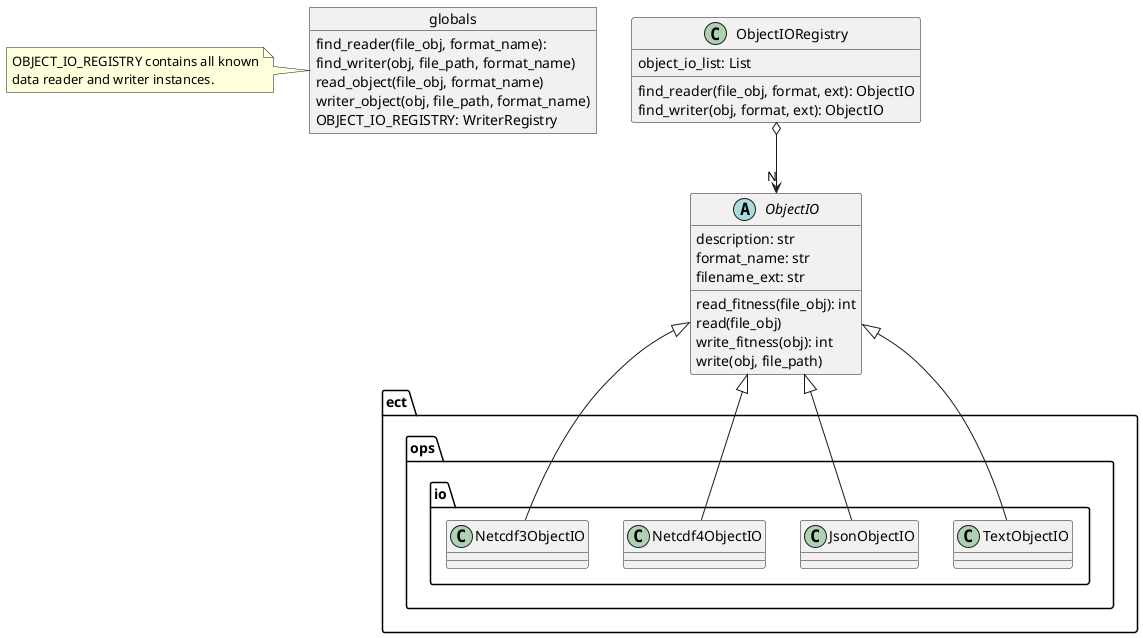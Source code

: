 @startuml

class ObjectIORegistry {
    object_io_list: List
    find_reader(file_obj, format, ext): ObjectIO
    find_writer(obj, format, ext): ObjectIO
}

ObjectIORegistry o--> "N" ObjectIO

object globals {
    find_reader(file_obj, format_name):
    find_writer(obj, file_path, format_name)
    read_object(file_obj, format_name)
    writer_object(obj, file_path, format_name)
    OBJECT_IO_REGISTRY: WriterRegistry
}

note left of globals
OBJECT_IO_REGISTRY contains all known
data reader and writer instances.
end note

abstract class ObjectIO {
    description: str
    format_name: str
    filename_ext: str

    read_fitness(file_obj): int
    read(file_obj)
    write_fitness(obj): int
    write(obj, file_path)
}

class ect.ops.io.TextObjectIO extends ObjectIO {
}

class ect.ops.io.JsonObjectIO extends ObjectIO {
}

class ect.ops.io.Netcdf4ObjectIO extends ObjectIO {
}

class ect.ops.io.Netcdf3ObjectIO extends ObjectIO {
}


@enduml